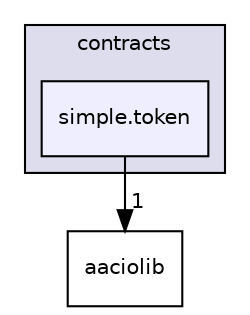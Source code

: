 digraph "contracts/simple.token" {
  compound=true
  node [ fontsize="10", fontname="Helvetica"];
  edge [ labelfontsize="10", labelfontname="Helvetica"];
  subgraph clusterdir_ae9b15dd87e066e1908bbd90e8f38627 {
    graph [ bgcolor="#ddddee", pencolor="black", label="contracts" fontname="Helvetica", fontsize="10", URL="dir_ae9b15dd87e066e1908bbd90e8f38627.html"]
  dir_7507fa09b13662b45ac59acad8626627 [shape=box, label="simple.token", style="filled", fillcolor="#eeeeff", pencolor="black", URL="dir_7507fa09b13662b45ac59acad8626627.html"];
  }
  dir_eebd46385ac17dfe81e47e86b6b64bf0 [shape=box label="aaciolib" URL="dir_eebd46385ac17dfe81e47e86b6b64bf0.html"];
  dir_7507fa09b13662b45ac59acad8626627->dir_eebd46385ac17dfe81e47e86b6b64bf0 [headlabel="1", labeldistance=1.5 headhref="dir_001635_000015.html"];
}
